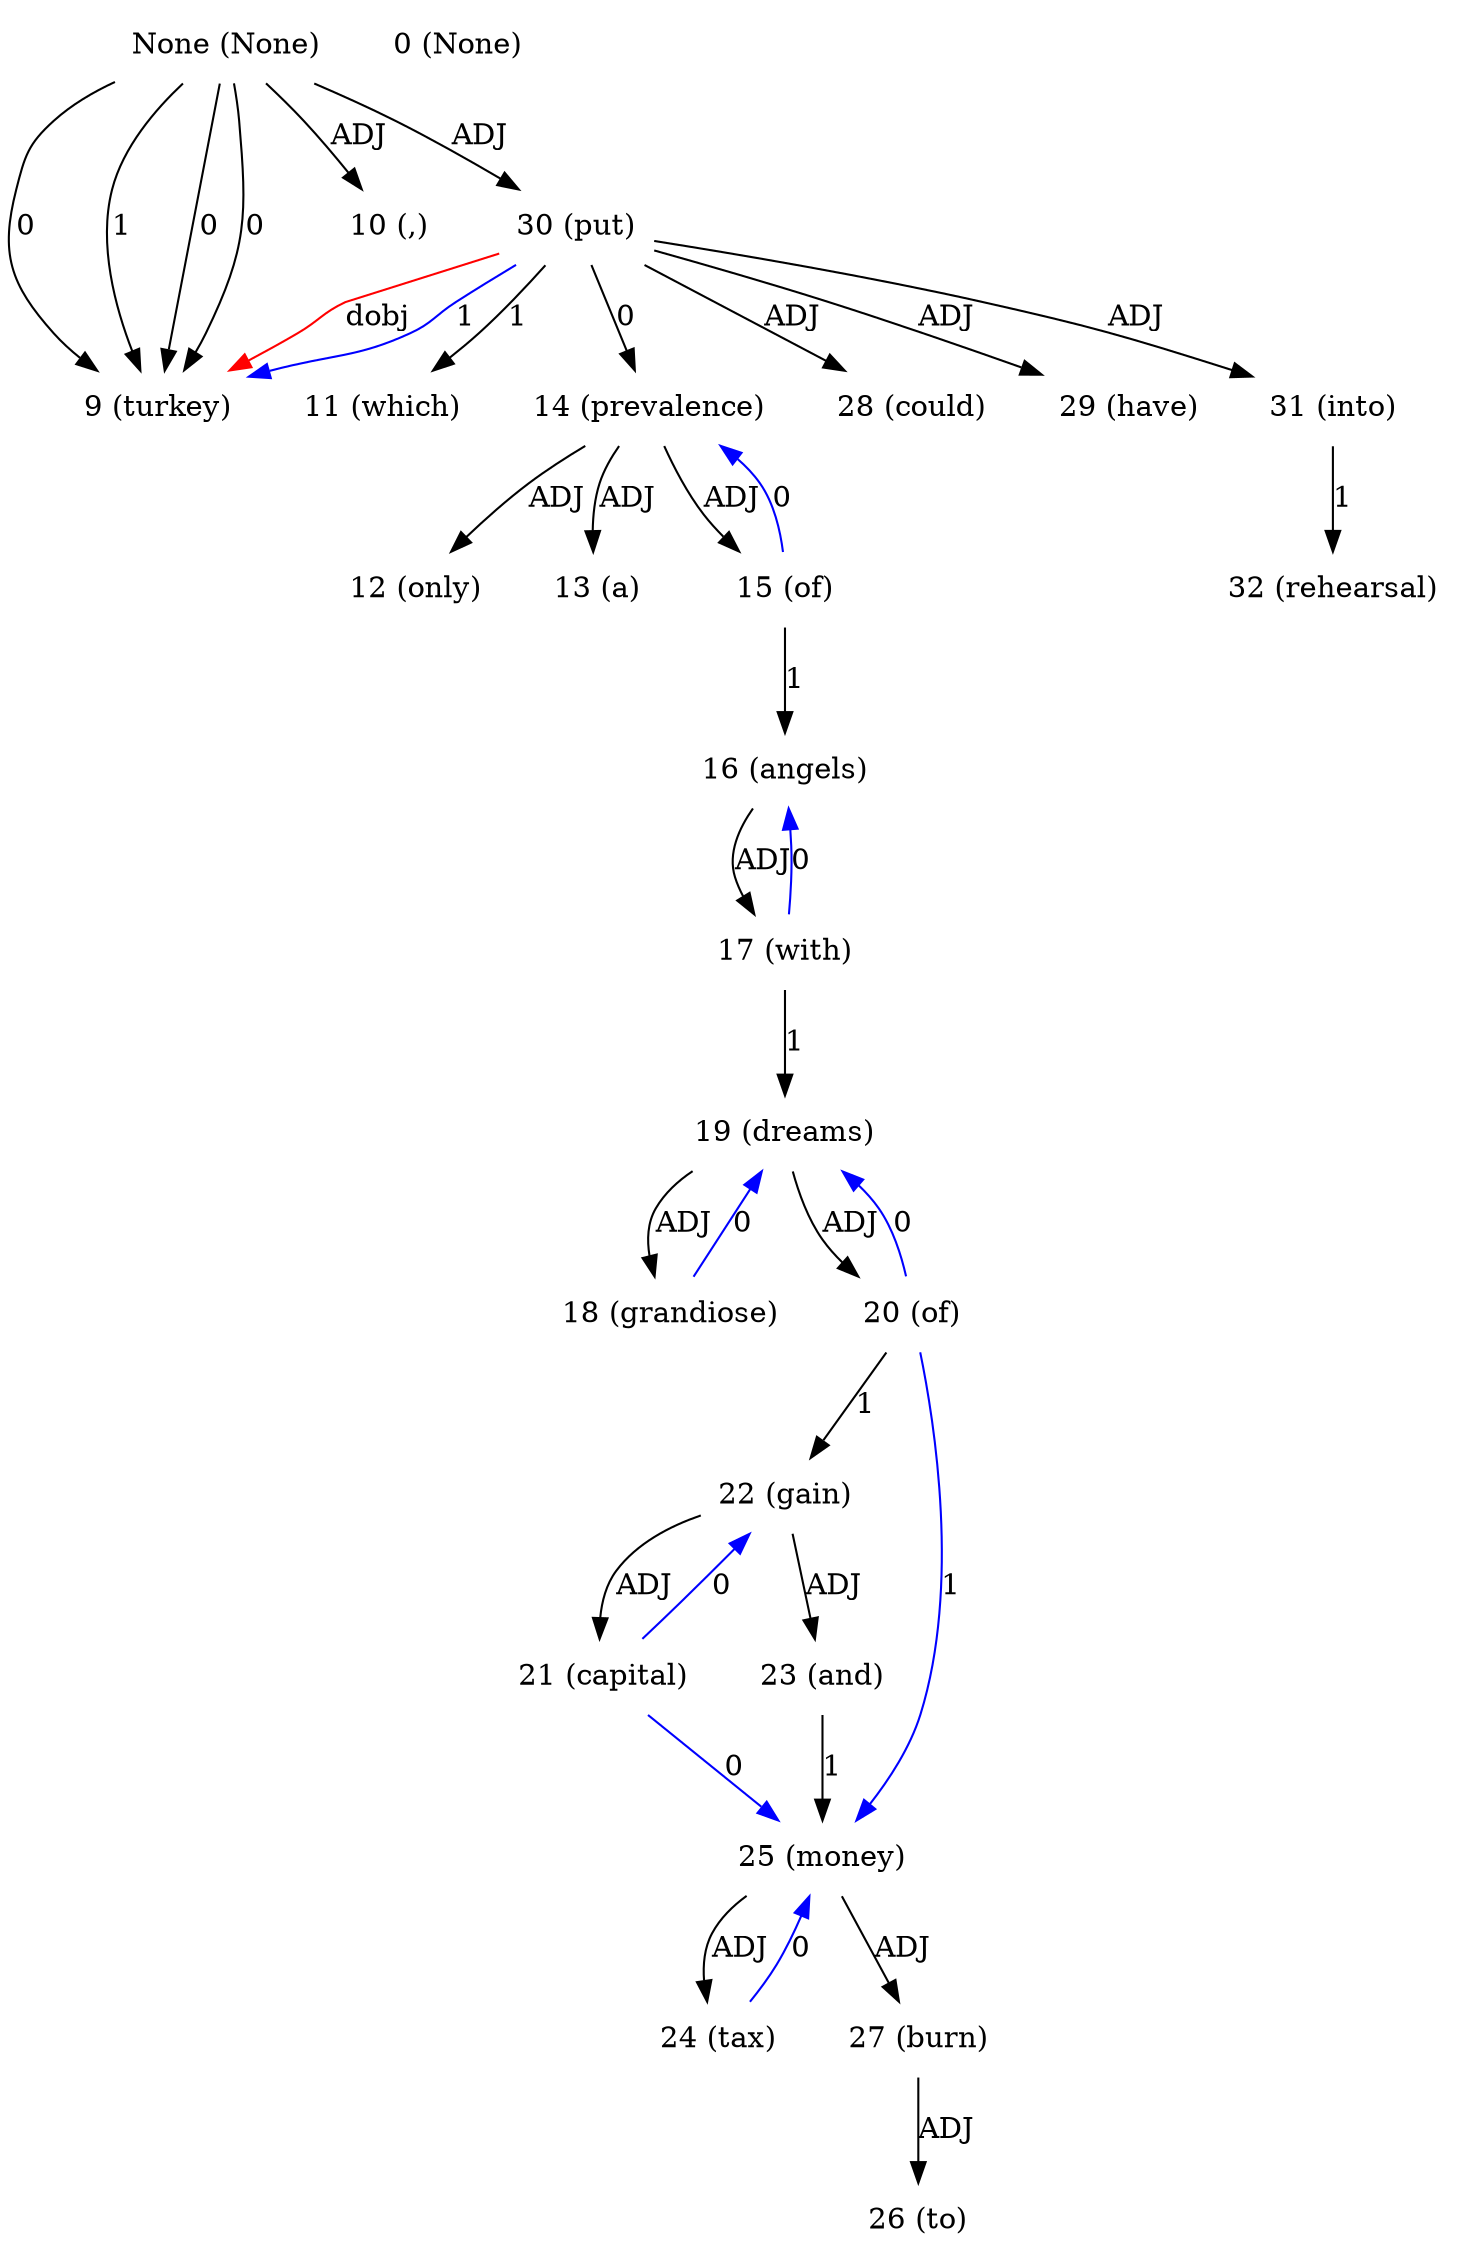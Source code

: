 digraph G{
edge [dir=forward]
node [shape=plaintext]

None [label="None (None)"]
None -> 9 [label="0"]
None [label="None (None)"]
None -> 10 [label="ADJ"]
None -> 30 [label="ADJ"]
None [label="None (None)"]
None -> 9 [label="1"]
None [label="None (None)"]
None -> 9 [label="0"]
None [label="None (None)"]
None -> 9 [label="0"]
0 [label="0 (None)"]
9 [label="9 (turkey)"]
30 -> 9 [label="dobj", color="red"]
10 [label="10 (,)"]
11 [label="11 (which)"]
12 [label="12 (only)"]
13 [label="13 (a)"]
14 [label="14 (prevalence)"]
14 -> 12 [label="ADJ"]
14 -> 13 [label="ADJ"]
14 -> 15 [label="ADJ"]
15 [label="15 (of)"]
15 -> 16 [label="1"]
15 -> 14 [label="0", color="blue"]
16 [label="16 (angels)"]
16 -> 17 [label="ADJ"]
17 [label="17 (with)"]
17 -> 19 [label="1"]
17 -> 16 [label="0", color="blue"]
18 [label="18 (grandiose)"]
18 -> 19 [label="0", color="blue"]
19 [label="19 (dreams)"]
19 -> 18 [label="ADJ"]
19 -> 20 [label="ADJ"]
20 [label="20 (of)"]
20 -> 22 [label="1"]
20 -> 25 [label="1", color="blue"]
20 -> 19 [label="0", color="blue"]
21 [label="21 (capital)"]
21 -> 22 [label="0", color="blue"]
21 -> 25 [label="0", color="blue"]
22 [label="22 (gain)"]
22 -> 21 [label="ADJ"]
22 -> 23 [label="ADJ"]
23 [label="23 (and)"]
23 -> 25 [label="1"]
24 [label="24 (tax)"]
24 -> 25 [label="0", color="blue"]
25 [label="25 (money)"]
25 -> 24 [label="ADJ"]
25 -> 27 [label="ADJ"]
26 [label="26 (to)"]
27 [label="27 (burn)"]
27 -> 26 [label="ADJ"]
28 [label="28 (could)"]
29 [label="29 (have)"]
30 [label="30 (put)"]
30 -> 11 [label="1"]
30 -> 9 [label="1", color="blue"]
30 -> 14 [label="0"]
30 -> 28 [label="ADJ"]
30 -> 29 [label="ADJ"]
30 -> 31 [label="ADJ"]
31 [label="31 (into)"]
31 -> 32 [label="1"]
32 [label="32 (rehearsal)"]
}
